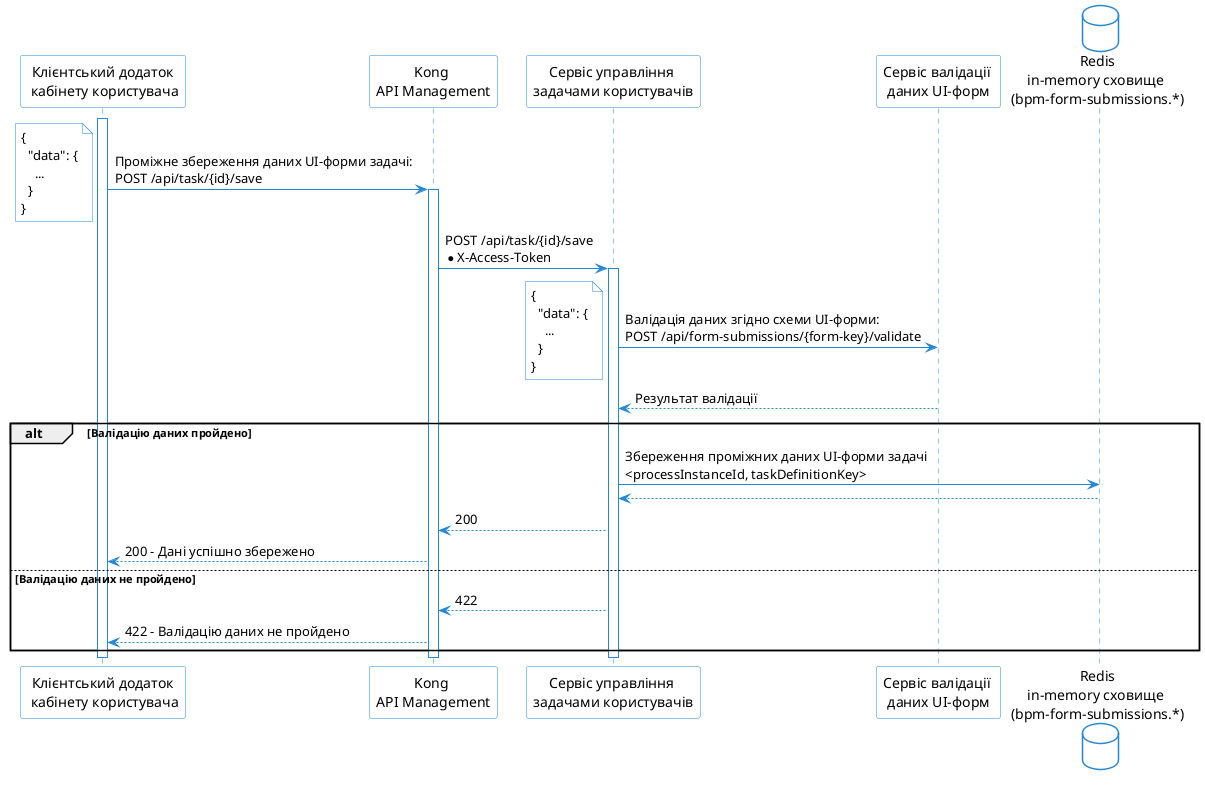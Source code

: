 @startuml
skinparam shadowing false
skinparam DatabaseBackgroundColor white
skinparam DatabaseBorderColor #2688d4
skinparam QueueBackgroundColor white
skinparam QueueBorderColor #2688d4
skinparam NoteBackgroundColor white
skinparam NoteBorderColor #2688d4
skinparam sequence {
    ArrowColor #2688d4
    ActorBorderColor #2688d4
    LifeLineBorderColor #2688d4
    ParticipantBorderColor #2688d4
    ParticipantBackgroundColor white
    BoxBorderColor #2688d4
    BoxBackgroundColor white
}

participant "Клієнтський додаток\n кабінету користувача" as portal
participant "Kong \nAPI Management" as kong
participant "Сервіс управління \nзадачами користувачів" as user_task_management
participant "Сервіс валідації \nданих UI-форм" as form_submission_validation
database "Redis\nin-memory сховище \n(bpm-form-submissions.*)" as redis

activate portal
  portal -> kong: Проміжне збереження даних UI-форми задачі: \nPOST /api/task/{id}/save
  note left
    {
      "data": {
        ...
      }
    }
  end note
  activate kong
    kong -> user_task_management: POST /api/task/{id}/save \n*X-Access-Token
      activate user_task_management
        user_task_management -> form_submission_validation: Валідація даних згідно схеми UI-форми: \nPOST /api/form-submissions/{form-key}/validate
        note left
          {
            "data": {
              ...
            }
          }
        end note
        form_submission_validation --> user_task_management: Результат валідації
        alt Валідацію даних пройдено
          user_task_management -> redis: Збереження проміжних даних UI-форми задачі\n<processInstanceId, taskDefinitionKey>
          redis --> user_task_management
          user_task_management --> kong: 200
          kong --> portal: 200 - Дані успішно збережено
        else Валідацію даних не пройдено
          user_task_management --> kong: 422
          kong --> portal: 422 - Валідацію даних не пройдено
        end
      deactivate user_task_management
  deactivate kong
deactivate portal
@enduml